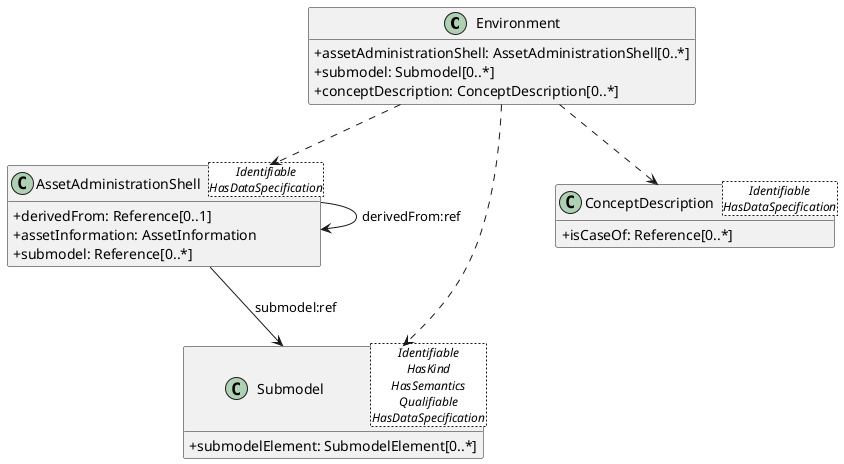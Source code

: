 @startuml
skinparam classAttributeIconSize 0
hide methods

class Environment {
  +assetAdministrationShell: AssetAdministrationShell[0..*] 
  +submodel: Submodel[0..*] 
  +conceptDescription: ConceptDescription[0..*] 
}
class AssetAdministrationShell<Identifiable\nHasDataSpecification> {
  +derivedFrom: Reference[0..1] 
  +assetInformation: AssetInformation 
  +submodel: Reference[0..*] 
}
class Submodel<Identifiable\nHasKind\nHasSemantics\nQualifiable\nHasDataSpecification> {
  +submodelElement: SubmodelElement[0..*] 
}
class ConceptDescription<Identifiable\nHasDataSpecification> {
  +isCaseOf: Reference[0..*] 
}
Environment ..> AssetAdministrationShell
Environment ..> Submodel
Environment ..> ConceptDescription
AssetAdministrationShell --> Submodel : submodel:ref
AssetAdministrationShell --> AssetAdministrationShell : derivedFrom:ref
@enduml